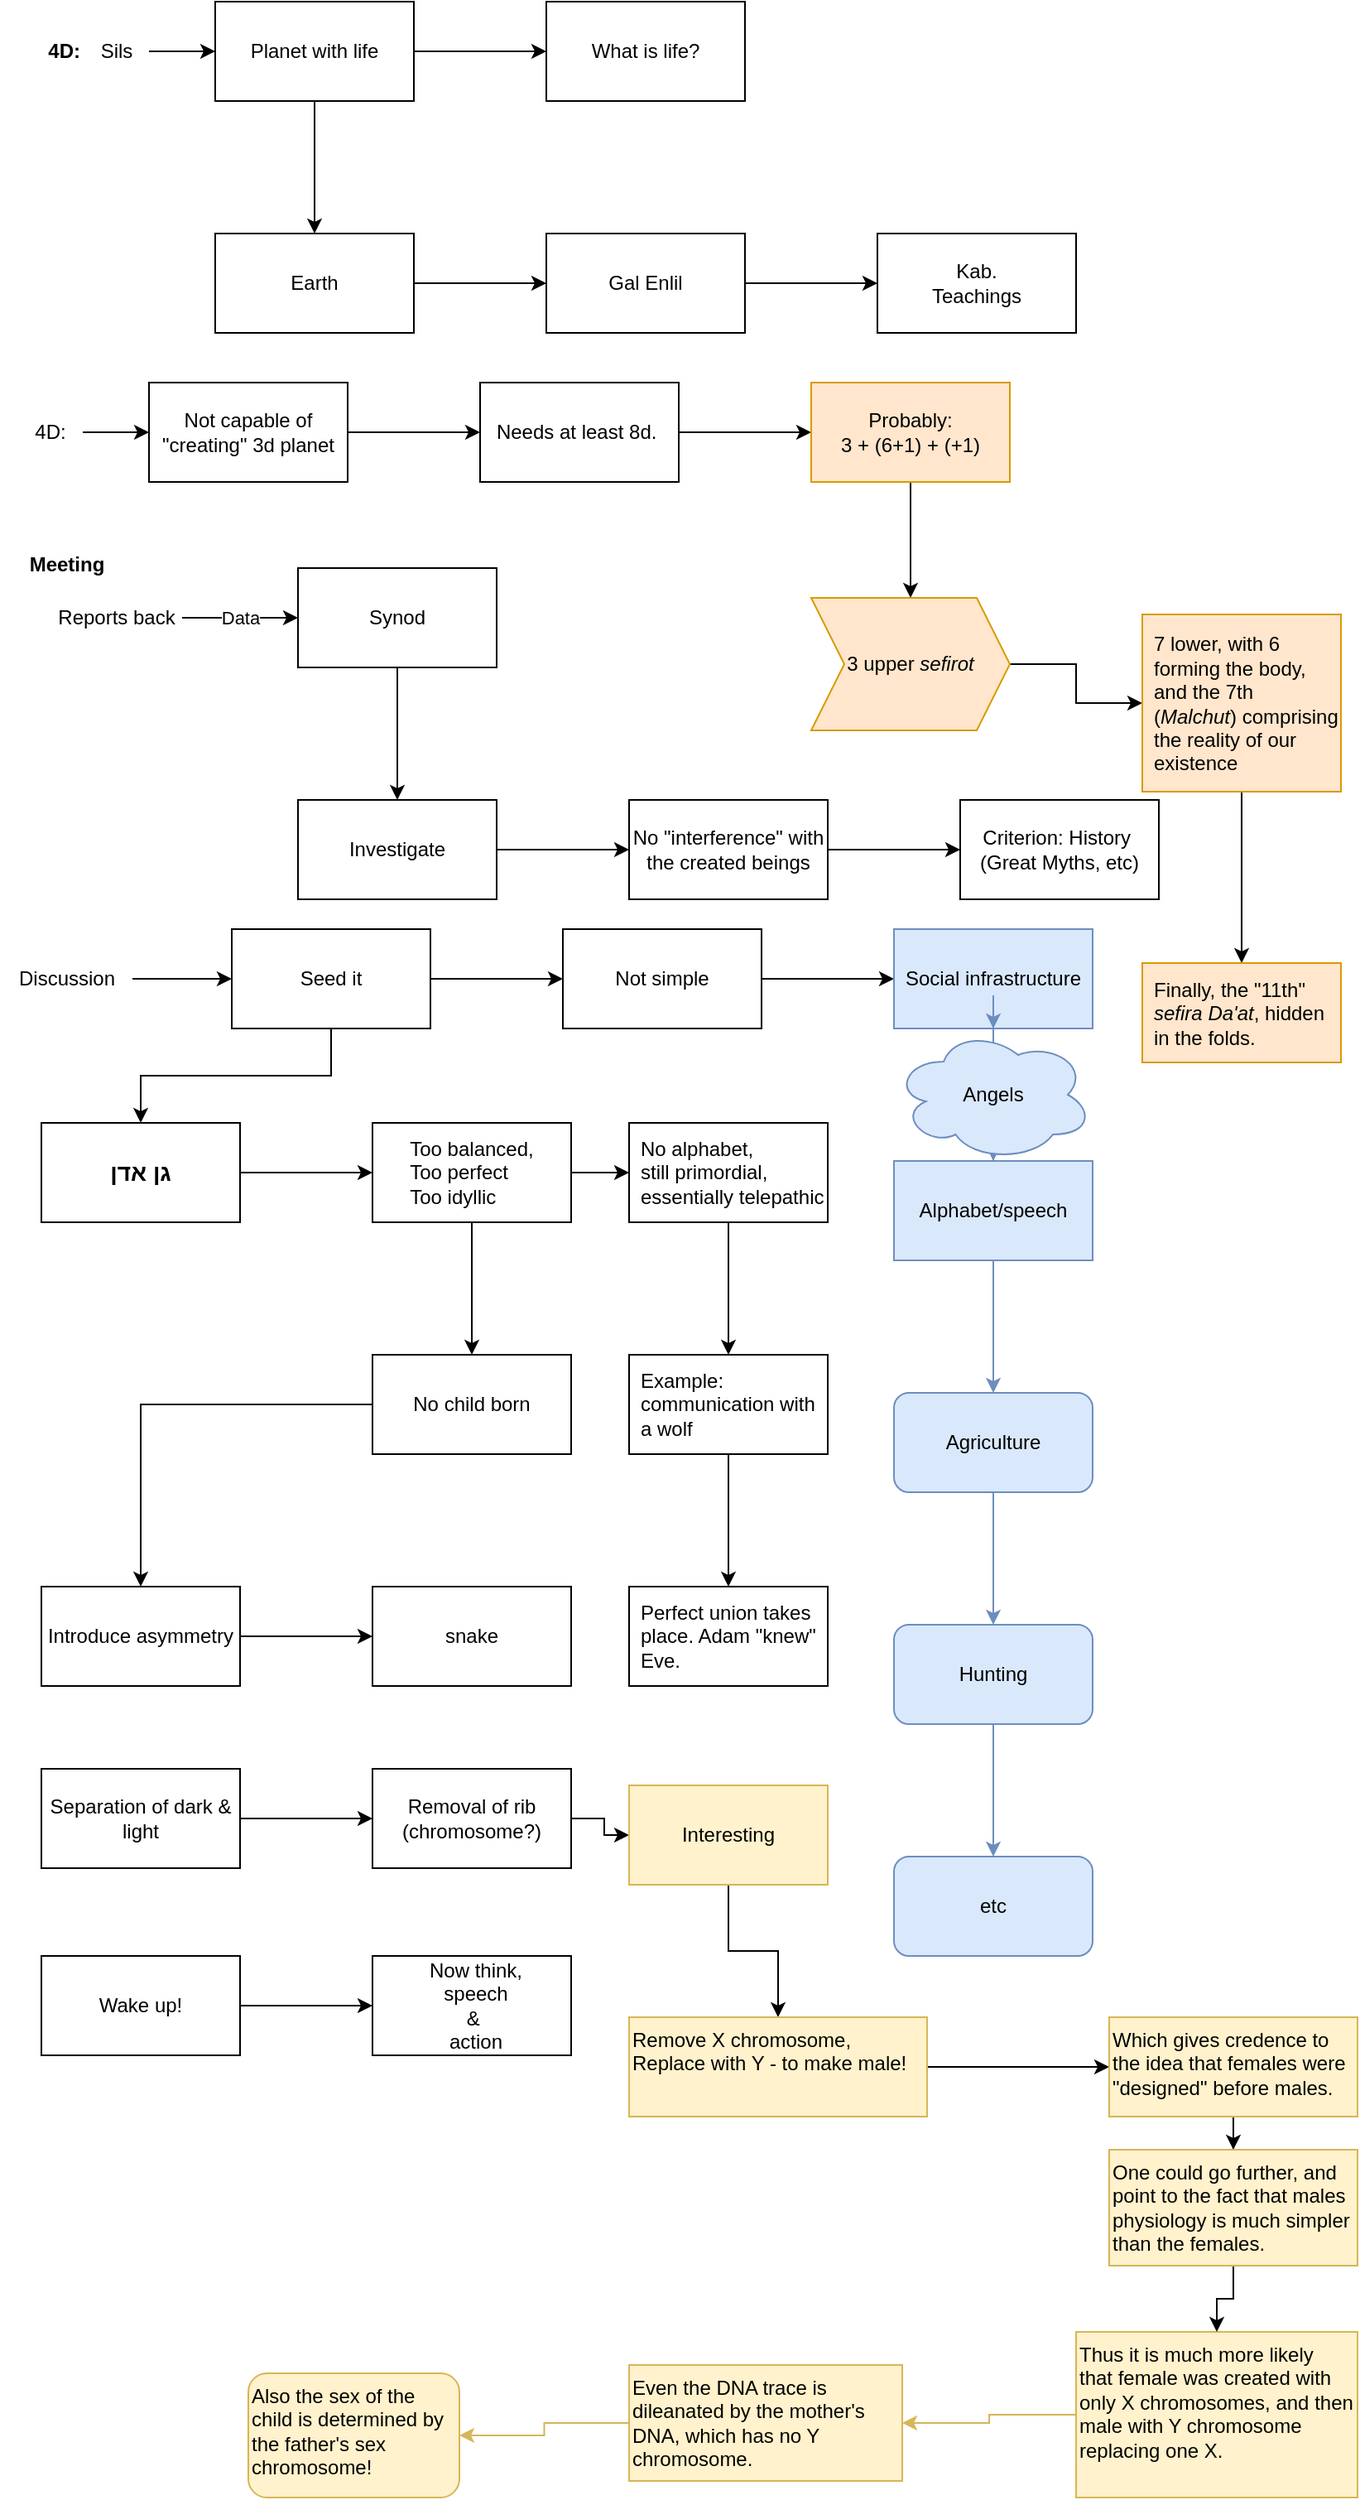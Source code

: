<mxfile version="21.2.8" type="device">
  <diagram name="Page-1" id="xgAzmN83hMOMs8MZh9ZF">
    <mxGraphModel dx="1114" dy="857" grid="1" gridSize="10" guides="1" tooltips="1" connect="1" arrows="1" fold="1" page="1" pageScale="1" pageWidth="827" pageHeight="1169" math="0" shadow="0">
      <root>
        <mxCell id="0" />
        <mxCell id="1" parent="0" />
        <mxCell id="SupRZv7JoHODwNOWzYLt-1" value="&lt;b&gt;4D:&amp;nbsp;&lt;/b&gt;" style="text;html=1;align=center;verticalAlign=middle;resizable=0;points=[];autosize=1;strokeColor=none;fillColor=none;" parent="1" vertex="1">
          <mxGeometry x="15" y="18" width="50" height="30" as="geometry" />
        </mxCell>
        <mxCell id="SupRZv7JoHODwNOWzYLt-4" value="" style="edgeStyle=orthogonalEdgeStyle;rounded=0;orthogonalLoop=1;jettySize=auto;html=1;" parent="1" source="SupRZv7JoHODwNOWzYLt-2" target="SupRZv7JoHODwNOWzYLt-3" edge="1">
          <mxGeometry relative="1" as="geometry" />
        </mxCell>
        <mxCell id="SupRZv7JoHODwNOWzYLt-2" value="Sils" style="text;html=1;align=center;verticalAlign=middle;resizable=0;points=[];autosize=1;strokeColor=none;fillColor=none;" parent="1" vertex="1">
          <mxGeometry x="50" y="18" width="40" height="30" as="geometry" />
        </mxCell>
        <mxCell id="SupRZv7JoHODwNOWzYLt-8" value="" style="edgeStyle=orthogonalEdgeStyle;rounded=0;orthogonalLoop=1;jettySize=auto;html=1;" parent="1" source="SupRZv7JoHODwNOWzYLt-3" target="SupRZv7JoHODwNOWzYLt-7" edge="1">
          <mxGeometry relative="1" as="geometry" />
        </mxCell>
        <mxCell id="SupRZv7JoHODwNOWzYLt-10" value="" style="edgeStyle=orthogonalEdgeStyle;rounded=0;orthogonalLoop=1;jettySize=auto;html=1;" parent="1" source="SupRZv7JoHODwNOWzYLt-3" target="SupRZv7JoHODwNOWzYLt-9" edge="1">
          <mxGeometry relative="1" as="geometry" />
        </mxCell>
        <mxCell id="SupRZv7JoHODwNOWzYLt-3" value="Planet with life" style="whiteSpace=wrap;html=1;" parent="1" vertex="1">
          <mxGeometry x="130" y="3" width="120" height="60" as="geometry" />
        </mxCell>
        <mxCell id="SupRZv7JoHODwNOWzYLt-7" value="What is life?" style="whiteSpace=wrap;html=1;" parent="1" vertex="1">
          <mxGeometry x="330" y="3" width="120" height="60" as="geometry" />
        </mxCell>
        <mxCell id="SupRZv7JoHODwNOWzYLt-12" value="" style="edgeStyle=orthogonalEdgeStyle;rounded=0;orthogonalLoop=1;jettySize=auto;html=1;" parent="1" source="SupRZv7JoHODwNOWzYLt-9" target="SupRZv7JoHODwNOWzYLt-11" edge="1">
          <mxGeometry relative="1" as="geometry" />
        </mxCell>
        <mxCell id="SupRZv7JoHODwNOWzYLt-9" value="Earth" style="whiteSpace=wrap;html=1;" parent="1" vertex="1">
          <mxGeometry x="130" y="143" width="120" height="60" as="geometry" />
        </mxCell>
        <mxCell id="SupRZv7JoHODwNOWzYLt-14" value="" style="edgeStyle=orthogonalEdgeStyle;rounded=0;orthogonalLoop=1;jettySize=auto;html=1;" parent="1" source="SupRZv7JoHODwNOWzYLt-11" target="SupRZv7JoHODwNOWzYLt-13" edge="1">
          <mxGeometry relative="1" as="geometry" />
        </mxCell>
        <mxCell id="SupRZv7JoHODwNOWzYLt-11" value="Gal Enlil" style="whiteSpace=wrap;html=1;" parent="1" vertex="1">
          <mxGeometry x="330" y="143" width="120" height="60" as="geometry" />
        </mxCell>
        <mxCell id="SupRZv7JoHODwNOWzYLt-13" value="Kab.&lt;br&gt;Teachings" style="whiteSpace=wrap;html=1;" parent="1" vertex="1">
          <mxGeometry x="530" y="143" width="120" height="60" as="geometry" />
        </mxCell>
        <mxCell id="SupRZv7JoHODwNOWzYLt-31" value="" style="edgeStyle=orthogonalEdgeStyle;rounded=0;orthogonalLoop=1;jettySize=auto;html=1;" parent="1" source="SupRZv7JoHODwNOWzYLt-15" target="SupRZv7JoHODwNOWzYLt-30" edge="1">
          <mxGeometry relative="1" as="geometry" />
        </mxCell>
        <mxCell id="SupRZv7JoHODwNOWzYLt-15" value="4D:" style="text;html=1;align=center;verticalAlign=middle;resizable=0;points=[];autosize=1;strokeColor=none;fillColor=none;" parent="1" vertex="1">
          <mxGeometry x="10" y="248" width="40" height="30" as="geometry" />
        </mxCell>
        <mxCell id="SupRZv7JoHODwNOWzYLt-17" value="Reports back" style="text;html=1;align=center;verticalAlign=middle;resizable=0;points=[];autosize=1;strokeColor=none;fillColor=none;" parent="1" vertex="1">
          <mxGeometry x="25" y="360" width="90" height="30" as="geometry" />
        </mxCell>
        <mxCell id="SupRZv7JoHODwNOWzYLt-46" value="" style="edgeStyle=orthogonalEdgeStyle;rounded=0;orthogonalLoop=1;jettySize=auto;html=1;" parent="1" source="SupRZv7JoHODwNOWzYLt-19" target="SupRZv7JoHODwNOWzYLt-45" edge="1">
          <mxGeometry relative="1" as="geometry" />
        </mxCell>
        <mxCell id="SupRZv7JoHODwNOWzYLt-19" value="Synod" style="whiteSpace=wrap;html=1;" parent="1" vertex="1">
          <mxGeometry x="180" y="345" width="120" height="60" as="geometry" />
        </mxCell>
        <mxCell id="SupRZv7JoHODwNOWzYLt-27" value="" style="endArrow=classic;html=1;rounded=0;entryX=0;entryY=0.5;entryDx=0;entryDy=0;" parent="1" target="SupRZv7JoHODwNOWzYLt-19" edge="1">
          <mxGeometry relative="1" as="geometry">
            <mxPoint x="110" y="375" as="sourcePoint" />
            <mxPoint x="180" y="374.5" as="targetPoint" />
          </mxGeometry>
        </mxCell>
        <mxCell id="SupRZv7JoHODwNOWzYLt-28" value="Data" style="edgeLabel;resizable=0;html=1;align=center;verticalAlign=middle;" parent="SupRZv7JoHODwNOWzYLt-27" connectable="0" vertex="1">
          <mxGeometry relative="1" as="geometry" />
        </mxCell>
        <mxCell id="SupRZv7JoHODwNOWzYLt-33" value="" style="edgeStyle=orthogonalEdgeStyle;rounded=0;orthogonalLoop=1;jettySize=auto;html=1;" parent="1" source="SupRZv7JoHODwNOWzYLt-30" target="SupRZv7JoHODwNOWzYLt-32" edge="1">
          <mxGeometry relative="1" as="geometry" />
        </mxCell>
        <mxCell id="SupRZv7JoHODwNOWzYLt-30" value="Not capable of &quot;creating&quot; 3d planet" style="whiteSpace=wrap;html=1;" parent="1" vertex="1">
          <mxGeometry x="90" y="233" width="120" height="60" as="geometry" />
        </mxCell>
        <mxCell id="SupRZv7JoHODwNOWzYLt-35" value="" style="edgeStyle=orthogonalEdgeStyle;rounded=0;orthogonalLoop=1;jettySize=auto;html=1;" parent="1" source="SupRZv7JoHODwNOWzYLt-32" target="SupRZv7JoHODwNOWzYLt-34" edge="1">
          <mxGeometry relative="1" as="geometry" />
        </mxCell>
        <mxCell id="SupRZv7JoHODwNOWzYLt-32" value="Needs at least 8d.&amp;nbsp;" style="whiteSpace=wrap;html=1;" parent="1" vertex="1">
          <mxGeometry x="290" y="233" width="120" height="60" as="geometry" />
        </mxCell>
        <mxCell id="SupRZv7JoHODwNOWzYLt-38" value="" style="edgeStyle=orthogonalEdgeStyle;rounded=0;orthogonalLoop=1;jettySize=auto;html=1;" parent="1" source="SupRZv7JoHODwNOWzYLt-34" target="SupRZv7JoHODwNOWzYLt-37" edge="1">
          <mxGeometry relative="1" as="geometry" />
        </mxCell>
        <mxCell id="SupRZv7JoHODwNOWzYLt-34" value="Probably:&lt;br&gt;3 + (6+1) + (+1)" style="whiteSpace=wrap;html=1;fillColor=#ffe6cc;strokeColor=#d79b00;" parent="1" vertex="1">
          <mxGeometry x="490" y="233" width="120" height="60" as="geometry" />
        </mxCell>
        <mxCell id="SupRZv7JoHODwNOWzYLt-42" value="" style="edgeStyle=orthogonalEdgeStyle;rounded=0;orthogonalLoop=1;jettySize=auto;html=1;" parent="1" source="SupRZv7JoHODwNOWzYLt-37" target="SupRZv7JoHODwNOWzYLt-41" edge="1">
          <mxGeometry relative="1" as="geometry" />
        </mxCell>
        <mxCell id="SupRZv7JoHODwNOWzYLt-37" value="3 upper &lt;i&gt;sefirot&lt;/i&gt;" style="shape=step;perimeter=stepPerimeter;whiteSpace=wrap;html=1;fixedSize=1;fillColor=#ffe6cc;strokeColor=#d79b00;" parent="1" vertex="1">
          <mxGeometry x="490" y="363" width="120" height="80" as="geometry" />
        </mxCell>
        <mxCell id="SupRZv7JoHODwNOWzYLt-44" value="" style="edgeStyle=orthogonalEdgeStyle;rounded=0;orthogonalLoop=1;jettySize=auto;html=1;" parent="1" source="SupRZv7JoHODwNOWzYLt-41" target="SupRZv7JoHODwNOWzYLt-43" edge="1">
          <mxGeometry relative="1" as="geometry" />
        </mxCell>
        <mxCell id="SupRZv7JoHODwNOWzYLt-41" value="7 lower, with 6 forming the body, and the 7th (&lt;i style=&quot;border-color: var(--border-color); text-align: center;&quot;&gt;Malchut&lt;/i&gt;&lt;span style=&quot;text-align: center;&quot;&gt;) comprising the reality of our existence&lt;/span&gt;" style="whiteSpace=wrap;html=1;align=left;spacingLeft=5;fillColor=#ffe6cc;strokeColor=#d79b00;" parent="1" vertex="1">
          <mxGeometry x="690" y="373" width="120" height="107" as="geometry" />
        </mxCell>
        <mxCell id="SupRZv7JoHODwNOWzYLt-43" value="Finally, the &quot;11th&quot; &lt;i&gt;sefira&lt;/i&gt;&amp;nbsp;&lt;i&gt;Da&#39;at&lt;/i&gt;, hidden in the folds." style="whiteSpace=wrap;html=1;align=left;spacingLeft=5;fillColor=#ffe6cc;strokeColor=#d79b00;" parent="1" vertex="1">
          <mxGeometry x="690" y="583.5" width="120" height="60" as="geometry" />
        </mxCell>
        <mxCell id="SupRZv7JoHODwNOWzYLt-48" value="" style="edgeStyle=orthogonalEdgeStyle;rounded=0;orthogonalLoop=1;jettySize=auto;html=1;" parent="1" source="SupRZv7JoHODwNOWzYLt-45" target="SupRZv7JoHODwNOWzYLt-47" edge="1">
          <mxGeometry relative="1" as="geometry" />
        </mxCell>
        <mxCell id="SupRZv7JoHODwNOWzYLt-45" value="Investigate" style="whiteSpace=wrap;html=1;" parent="1" vertex="1">
          <mxGeometry x="180" y="485" width="120" height="60" as="geometry" />
        </mxCell>
        <mxCell id="SupRZv7JoHODwNOWzYLt-50" value="" style="edgeStyle=orthogonalEdgeStyle;rounded=0;orthogonalLoop=1;jettySize=auto;html=1;" parent="1" source="SupRZv7JoHODwNOWzYLt-47" target="SupRZv7JoHODwNOWzYLt-49" edge="1">
          <mxGeometry relative="1" as="geometry" />
        </mxCell>
        <mxCell id="SupRZv7JoHODwNOWzYLt-47" value="No &quot;interference&quot; with the created beings" style="whiteSpace=wrap;html=1;" parent="1" vertex="1">
          <mxGeometry x="380" y="485" width="120" height="60" as="geometry" />
        </mxCell>
        <mxCell id="SupRZv7JoHODwNOWzYLt-49" value="Criterion: History&amp;nbsp;&lt;br&gt;(Great Myths, etc)" style="whiteSpace=wrap;html=1;" parent="1" vertex="1">
          <mxGeometry x="580" y="485" width="120" height="60" as="geometry" />
        </mxCell>
        <mxCell id="SupRZv7JoHODwNOWzYLt-54" value="" style="edgeStyle=orthogonalEdgeStyle;rounded=0;orthogonalLoop=1;jettySize=auto;html=1;" parent="1" source="SupRZv7JoHODwNOWzYLt-51" target="SupRZv7JoHODwNOWzYLt-53" edge="1">
          <mxGeometry relative="1" as="geometry" />
        </mxCell>
        <mxCell id="SupRZv7JoHODwNOWzYLt-51" value="Discussion" style="text;html=1;align=center;verticalAlign=middle;resizable=0;points=[];autosize=1;strokeColor=none;fillColor=none;" parent="1" vertex="1">
          <mxGeometry y="578" width="80" height="30" as="geometry" />
        </mxCell>
        <mxCell id="SupRZv7JoHODwNOWzYLt-52" value="&lt;b&gt;Meeting&lt;/b&gt;" style="text;html=1;align=center;verticalAlign=middle;resizable=0;points=[];autosize=1;strokeColor=none;fillColor=none;" parent="1" vertex="1">
          <mxGeometry x="5" y="328" width="70" height="30" as="geometry" />
        </mxCell>
        <mxCell id="SupRZv7JoHODwNOWzYLt-56" value="" style="edgeStyle=orthogonalEdgeStyle;rounded=0;orthogonalLoop=1;jettySize=auto;html=1;" parent="1" source="SupRZv7JoHODwNOWzYLt-53" target="SupRZv7JoHODwNOWzYLt-55" edge="1">
          <mxGeometry relative="1" as="geometry" />
        </mxCell>
        <mxCell id="SupRZv7JoHODwNOWzYLt-70" value="" style="edgeStyle=orthogonalEdgeStyle;rounded=0;orthogonalLoop=1;jettySize=auto;html=1;" parent="1" source="SupRZv7JoHODwNOWzYLt-53" target="SupRZv7JoHODwNOWzYLt-69" edge="1">
          <mxGeometry relative="1" as="geometry" />
        </mxCell>
        <mxCell id="SupRZv7JoHODwNOWzYLt-53" value="Seed it&lt;br&gt;" style="whiteSpace=wrap;html=1;" parent="1" vertex="1">
          <mxGeometry x="140" y="563" width="120" height="60" as="geometry" />
        </mxCell>
        <mxCell id="SupRZv7JoHODwNOWzYLt-58" value="" style="edgeStyle=orthogonalEdgeStyle;rounded=0;orthogonalLoop=1;jettySize=auto;html=1;" parent="1" source="SupRZv7JoHODwNOWzYLt-55" target="SupRZv7JoHODwNOWzYLt-57" edge="1">
          <mxGeometry relative="1" as="geometry" />
        </mxCell>
        <mxCell id="SupRZv7JoHODwNOWzYLt-55" value="Not simple" style="whiteSpace=wrap;html=1;" parent="1" vertex="1">
          <mxGeometry x="340" y="563" width="120" height="60" as="geometry" />
        </mxCell>
        <mxCell id="SupRZv7JoHODwNOWzYLt-60" value="" style="edgeStyle=orthogonalEdgeStyle;rounded=0;orthogonalLoop=1;jettySize=auto;html=1;fillColor=#dae8fc;strokeColor=#6c8ebf;" parent="1" source="SupRZv7JoHODwNOWzYLt-67" target="SupRZv7JoHODwNOWzYLt-59" edge="1">
          <mxGeometry relative="1" as="geometry" />
        </mxCell>
        <mxCell id="SupRZv7JoHODwNOWzYLt-57" value="Social infrastructure" style="whiteSpace=wrap;html=1;fillColor=#dae8fc;strokeColor=#6c8ebf;" parent="1" vertex="1">
          <mxGeometry x="540" y="563" width="120" height="60" as="geometry" />
        </mxCell>
        <mxCell id="SupRZv7JoHODwNOWzYLt-62" value="" style="edgeStyle=orthogonalEdgeStyle;rounded=0;orthogonalLoop=1;jettySize=auto;html=1;fillColor=#dae8fc;strokeColor=#6c8ebf;" parent="1" source="SupRZv7JoHODwNOWzYLt-59" target="SupRZv7JoHODwNOWzYLt-61" edge="1">
          <mxGeometry relative="1" as="geometry" />
        </mxCell>
        <mxCell id="SupRZv7JoHODwNOWzYLt-59" value="Alphabet/speech" style="whiteSpace=wrap;html=1;fillColor=#dae8fc;strokeColor=#6c8ebf;" parent="1" vertex="1">
          <mxGeometry x="540" y="703" width="120" height="60" as="geometry" />
        </mxCell>
        <mxCell id="SupRZv7JoHODwNOWzYLt-64" value="" style="edgeStyle=orthogonalEdgeStyle;rounded=0;orthogonalLoop=1;jettySize=auto;html=1;fillColor=#dae8fc;strokeColor=#6c8ebf;" parent="1" source="SupRZv7JoHODwNOWzYLt-61" target="SupRZv7JoHODwNOWzYLt-63" edge="1">
          <mxGeometry relative="1" as="geometry" />
        </mxCell>
        <mxCell id="SupRZv7JoHODwNOWzYLt-61" value="Agriculture" style="rounded=1;whiteSpace=wrap;html=1;fillColor=#dae8fc;strokeColor=#6c8ebf;" parent="1" vertex="1">
          <mxGeometry x="540" y="843" width="120" height="60" as="geometry" />
        </mxCell>
        <mxCell id="SupRZv7JoHODwNOWzYLt-66" value="" style="edgeStyle=orthogonalEdgeStyle;rounded=0;orthogonalLoop=1;jettySize=auto;html=1;fillColor=#dae8fc;strokeColor=#6c8ebf;" parent="1" source="SupRZv7JoHODwNOWzYLt-63" target="SupRZv7JoHODwNOWzYLt-65" edge="1">
          <mxGeometry relative="1" as="geometry" />
        </mxCell>
        <mxCell id="SupRZv7JoHODwNOWzYLt-63" value="Hunting" style="whiteSpace=wrap;html=1;rounded=1;fillColor=#dae8fc;strokeColor=#6c8ebf;" parent="1" vertex="1">
          <mxGeometry x="540" y="983" width="120" height="60" as="geometry" />
        </mxCell>
        <mxCell id="SupRZv7JoHODwNOWzYLt-65" value="etc" style="whiteSpace=wrap;html=1;rounded=1;fillColor=#dae8fc;strokeColor=#6c8ebf;" parent="1" vertex="1">
          <mxGeometry x="540" y="1123" width="120" height="60" as="geometry" />
        </mxCell>
        <mxCell id="SupRZv7JoHODwNOWzYLt-68" value="" style="edgeStyle=orthogonalEdgeStyle;rounded=0;orthogonalLoop=1;jettySize=auto;html=1;fillColor=#dae8fc;strokeColor=#6c8ebf;" parent="1" source="SupRZv7JoHODwNOWzYLt-57" target="SupRZv7JoHODwNOWzYLt-67" edge="1">
          <mxGeometry relative="1" as="geometry">
            <mxPoint x="600" y="623" as="sourcePoint" />
            <mxPoint x="600" y="703" as="targetPoint" />
          </mxGeometry>
        </mxCell>
        <mxCell id="SupRZv7JoHODwNOWzYLt-67" value="Angels" style="ellipse;shape=cloud;whiteSpace=wrap;html=1;fillColor=#dae8fc;strokeColor=#6c8ebf;" parent="1" vertex="1">
          <mxGeometry x="540" y="623" width="120" height="80" as="geometry" />
        </mxCell>
        <mxCell id="SupRZv7JoHODwNOWzYLt-72" value="" style="edgeStyle=orthogonalEdgeStyle;rounded=0;orthogonalLoop=1;jettySize=auto;html=1;" parent="1" source="SupRZv7JoHODwNOWzYLt-69" target="SupRZv7JoHODwNOWzYLt-71" edge="1">
          <mxGeometry relative="1" as="geometry" />
        </mxCell>
        <mxCell id="SupRZv7JoHODwNOWzYLt-69" value="&lt;b&gt;&lt;font style=&quot;font-size: 14px;&quot;&gt;גן אדן&lt;/font&gt;&lt;/b&gt;" style="whiteSpace=wrap;html=1;" parent="1" vertex="1">
          <mxGeometry x="25" y="680" width="120" height="60" as="geometry" />
        </mxCell>
        <mxCell id="SupRZv7JoHODwNOWzYLt-74" value="" style="edgeStyle=orthogonalEdgeStyle;rounded=0;orthogonalLoop=1;jettySize=auto;html=1;" parent="1" source="SupRZv7JoHODwNOWzYLt-71" target="SupRZv7JoHODwNOWzYLt-73" edge="1">
          <mxGeometry relative="1" as="geometry" />
        </mxCell>
        <mxCell id="SupRZv7JoHODwNOWzYLt-83" value="" style="edgeStyle=orthogonalEdgeStyle;rounded=0;orthogonalLoop=1;jettySize=auto;html=1;" parent="1" source="SupRZv7JoHODwNOWzYLt-71" target="SupRZv7JoHODwNOWzYLt-82" edge="1">
          <mxGeometry relative="1" as="geometry" />
        </mxCell>
        <mxCell id="SupRZv7JoHODwNOWzYLt-71" value="Too balanced,&lt;br&gt;&lt;div style=&quot;text-align: left;&quot;&gt;&lt;span style=&quot;background-color: initial;&quot;&gt;Too perfect&lt;/span&gt;&lt;/div&gt;&lt;div style=&quot;text-align: left;&quot;&gt;&lt;span style=&quot;background-color: initial;&quot;&gt;Too idyllic&lt;/span&gt;&lt;/div&gt;" style="whiteSpace=wrap;html=1;" parent="1" vertex="1">
          <mxGeometry x="225" y="680" width="120" height="60" as="geometry" />
        </mxCell>
        <mxCell id="SupRZv7JoHODwNOWzYLt-76" value="" style="edgeStyle=orthogonalEdgeStyle;rounded=0;orthogonalLoop=1;jettySize=auto;html=1;" parent="1" source="SupRZv7JoHODwNOWzYLt-73" target="SupRZv7JoHODwNOWzYLt-75" edge="1">
          <mxGeometry relative="1" as="geometry" />
        </mxCell>
        <mxCell id="SupRZv7JoHODwNOWzYLt-73" value="No child born" style="whiteSpace=wrap;html=1;" parent="1" vertex="1">
          <mxGeometry x="225" y="820" width="120" height="60" as="geometry" />
        </mxCell>
        <mxCell id="SupRZv7JoHODwNOWzYLt-78" value="" style="edgeStyle=orthogonalEdgeStyle;rounded=0;orthogonalLoop=1;jettySize=auto;html=1;" parent="1" source="SupRZv7JoHODwNOWzYLt-75" target="SupRZv7JoHODwNOWzYLt-77" edge="1">
          <mxGeometry relative="1" as="geometry" />
        </mxCell>
        <mxCell id="SupRZv7JoHODwNOWzYLt-75" value="Introduce asymmetry" style="whiteSpace=wrap;html=1;" parent="1" vertex="1">
          <mxGeometry x="25" y="960" width="120" height="60" as="geometry" />
        </mxCell>
        <mxCell id="SupRZv7JoHODwNOWzYLt-77" value="snake" style="whiteSpace=wrap;html=1;" parent="1" vertex="1">
          <mxGeometry x="225" y="960" width="120" height="60" as="geometry" />
        </mxCell>
        <mxCell id="SupRZv7JoHODwNOWzYLt-81" value="" style="edgeStyle=orthogonalEdgeStyle;rounded=0;orthogonalLoop=1;jettySize=auto;html=1;" parent="1" source="SupRZv7JoHODwNOWzYLt-79" target="SupRZv7JoHODwNOWzYLt-80" edge="1">
          <mxGeometry relative="1" as="geometry" />
        </mxCell>
        <mxCell id="SupRZv7JoHODwNOWzYLt-79" value="Separation of dark &amp;amp; light" style="whiteSpace=wrap;html=1;" parent="1" vertex="1">
          <mxGeometry x="25" y="1070" width="120" height="60" as="geometry" />
        </mxCell>
        <mxCell id="SupRZv7JoHODwNOWzYLt-92" value="" style="edgeStyle=orthogonalEdgeStyle;rounded=0;orthogonalLoop=1;jettySize=auto;html=1;" parent="1" source="SupRZv7JoHODwNOWzYLt-80" target="SupRZv7JoHODwNOWzYLt-91" edge="1">
          <mxGeometry relative="1" as="geometry" />
        </mxCell>
        <mxCell id="SupRZv7JoHODwNOWzYLt-80" value="Removal of rib (chromosome?)" style="whiteSpace=wrap;html=1;" parent="1" vertex="1">
          <mxGeometry x="225" y="1070" width="120" height="60" as="geometry" />
        </mxCell>
        <mxCell id="SupRZv7JoHODwNOWzYLt-85" value="" style="edgeStyle=orthogonalEdgeStyle;rounded=0;orthogonalLoop=1;jettySize=auto;html=1;" parent="1" source="SupRZv7JoHODwNOWzYLt-82" target="SupRZv7JoHODwNOWzYLt-84" edge="1">
          <mxGeometry relative="1" as="geometry" />
        </mxCell>
        <mxCell id="SupRZv7JoHODwNOWzYLt-82" value="No alphabet,&lt;br&gt;&lt;div style=&quot;&quot;&gt;&lt;span style=&quot;background-color: initial;&quot;&gt;still primordial,&lt;/span&gt;&lt;/div&gt;&lt;div style=&quot;&quot;&gt;&lt;span style=&quot;background-color: initial;&quot;&gt;essentially telepathic&lt;/span&gt;&lt;/div&gt;" style="whiteSpace=wrap;html=1;align=left;spacingLeft=5;" parent="1" vertex="1">
          <mxGeometry x="380" y="680" width="120" height="60" as="geometry" />
        </mxCell>
        <mxCell id="SupRZv7JoHODwNOWzYLt-87" value="" style="edgeStyle=orthogonalEdgeStyle;rounded=0;orthogonalLoop=1;jettySize=auto;html=1;" parent="1" source="SupRZv7JoHODwNOWzYLt-84" target="SupRZv7JoHODwNOWzYLt-86" edge="1">
          <mxGeometry relative="1" as="geometry" />
        </mxCell>
        <mxCell id="SupRZv7JoHODwNOWzYLt-84" value="Example: communication with a wolf" style="whiteSpace=wrap;html=1;align=left;spacingLeft=5;" parent="1" vertex="1">
          <mxGeometry x="380" y="820" width="120" height="60" as="geometry" />
        </mxCell>
        <mxCell id="SupRZv7JoHODwNOWzYLt-86" value="Perfect union takes place. Adam &quot;knew&quot; Eve." style="whiteSpace=wrap;html=1;align=left;spacingLeft=5;" parent="1" vertex="1">
          <mxGeometry x="380" y="960" width="120" height="60" as="geometry" />
        </mxCell>
        <mxCell id="SupRZv7JoHODwNOWzYLt-90" value="" style="edgeStyle=orthogonalEdgeStyle;rounded=0;orthogonalLoop=1;jettySize=auto;html=1;" parent="1" source="SupRZv7JoHODwNOWzYLt-88" target="SupRZv7JoHODwNOWzYLt-89" edge="1">
          <mxGeometry relative="1" as="geometry" />
        </mxCell>
        <mxCell id="SupRZv7JoHODwNOWzYLt-88" value="Wake up!" style="whiteSpace=wrap;html=1;" parent="1" vertex="1">
          <mxGeometry x="25" y="1183" width="120" height="60" as="geometry" />
        </mxCell>
        <mxCell id="SupRZv7JoHODwNOWzYLt-89" value="Now think,&lt;br&gt;&lt;div style=&quot;&quot;&gt;&lt;span style=&quot;background-color: initial;&quot;&gt;speech&lt;/span&gt;&lt;/div&gt;&lt;div style=&quot;&quot;&gt;&lt;span style=&quot;background-color: initial;&quot;&gt;&amp;amp;&amp;nbsp;&lt;/span&gt;&lt;/div&gt;&lt;div style=&quot;&quot;&gt;action&lt;/div&gt;" style="whiteSpace=wrap;html=1;align=center;spacingLeft=5;" parent="1" vertex="1">
          <mxGeometry x="225" y="1183" width="120" height="60" as="geometry" />
        </mxCell>
        <mxCell id="SupRZv7JoHODwNOWzYLt-94" value="" style="edgeStyle=orthogonalEdgeStyle;rounded=0;orthogonalLoop=1;jettySize=auto;html=1;" parent="1" source="SupRZv7JoHODwNOWzYLt-91" target="SupRZv7JoHODwNOWzYLt-93" edge="1">
          <mxGeometry relative="1" as="geometry" />
        </mxCell>
        <mxCell id="SupRZv7JoHODwNOWzYLt-91" value="Interesting" style="whiteSpace=wrap;html=1;fillColor=#fff2cc;strokeColor=#d6b656;" parent="1" vertex="1">
          <mxGeometry x="380" y="1080" width="120" height="60" as="geometry" />
        </mxCell>
        <mxCell id="SupRZv7JoHODwNOWzYLt-98" value="" style="edgeStyle=orthogonalEdgeStyle;rounded=0;orthogonalLoop=1;jettySize=auto;html=1;" parent="1" source="SupRZv7JoHODwNOWzYLt-93" target="SupRZv7JoHODwNOWzYLt-97" edge="1">
          <mxGeometry relative="1" as="geometry" />
        </mxCell>
        <mxCell id="SupRZv7JoHODwNOWzYLt-93" value="Remove X chromosome,&amp;nbsp;&lt;br&gt;Replace with Y - to make male!&amp;nbsp;" style="whiteSpace=wrap;html=1;align=left;horizontal=1;verticalAlign=top;fillColor=#fff2cc;strokeColor=#d6b656;" parent="1" vertex="1">
          <mxGeometry x="380" y="1220" width="180" height="60" as="geometry" />
        </mxCell>
        <mxCell id="SupRZv7JoHODwNOWzYLt-103" value="" style="edgeStyle=orthogonalEdgeStyle;rounded=0;orthogonalLoop=1;jettySize=auto;html=1;fillColor=#fff2cc;strokeColor=#d6b656;" parent="1" source="SupRZv7JoHODwNOWzYLt-95" target="SupRZv7JoHODwNOWzYLt-102" edge="1">
          <mxGeometry relative="1" as="geometry" />
        </mxCell>
        <mxCell id="SupRZv7JoHODwNOWzYLt-95" value="Thus it is much more likely&amp;nbsp; that female was created with only X chromosomes, and then male with Y chromosome replacing one X." style="whiteSpace=wrap;html=1;align=left;verticalAlign=top;fillColor=#fff2cc;strokeColor=#d6b656;" parent="1" vertex="1">
          <mxGeometry x="650" y="1410" width="170" height="100" as="geometry" />
        </mxCell>
        <mxCell id="SupRZv7JoHODwNOWzYLt-100" value="" style="edgeStyle=orthogonalEdgeStyle;rounded=0;orthogonalLoop=1;jettySize=auto;html=1;" parent="1" source="SupRZv7JoHODwNOWzYLt-97" target="SupRZv7JoHODwNOWzYLt-99" edge="1">
          <mxGeometry relative="1" as="geometry" />
        </mxCell>
        <mxCell id="SupRZv7JoHODwNOWzYLt-97" value="Which gives credence to the idea that females were &quot;designed&quot; before males." style="whiteSpace=wrap;html=1;align=left;verticalAlign=top;fillColor=#fff2cc;strokeColor=#d6b656;" parent="1" vertex="1">
          <mxGeometry x="670" y="1220" width="150" height="60" as="geometry" />
        </mxCell>
        <mxCell id="SupRZv7JoHODwNOWzYLt-101" value="" style="edgeStyle=orthogonalEdgeStyle;rounded=0;orthogonalLoop=1;jettySize=auto;html=1;" parent="1" source="SupRZv7JoHODwNOWzYLt-99" target="SupRZv7JoHODwNOWzYLt-95" edge="1">
          <mxGeometry relative="1" as="geometry" />
        </mxCell>
        <mxCell id="SupRZv7JoHODwNOWzYLt-99" value="One could go further, and point to the fact that males physiology is much simpler than the females.&amp;nbsp;" style="whiteSpace=wrap;html=1;align=left;verticalAlign=top;fillColor=#fff2cc;strokeColor=#d6b656;" parent="1" vertex="1">
          <mxGeometry x="670" y="1300" width="150" height="70" as="geometry" />
        </mxCell>
        <mxCell id="SupRZv7JoHODwNOWzYLt-105" value="" style="edgeStyle=orthogonalEdgeStyle;rounded=0;orthogonalLoop=1;jettySize=auto;html=1;fillColor=#fff2cc;strokeColor=#d6b656;" parent="1" source="SupRZv7JoHODwNOWzYLt-102" target="SupRZv7JoHODwNOWzYLt-104" edge="1">
          <mxGeometry relative="1" as="geometry" />
        </mxCell>
        <mxCell id="SupRZv7JoHODwNOWzYLt-102" value="Even the DNA trace is dileanated by the mother&#39;s DNA, which has no Y chromosome." style="whiteSpace=wrap;html=1;align=left;verticalAlign=top;fillColor=#fff2cc;strokeColor=#d6b656;" parent="1" vertex="1">
          <mxGeometry x="380" y="1430" width="165" height="70" as="geometry" />
        </mxCell>
        <mxCell id="SupRZv7JoHODwNOWzYLt-104" value="Also the sex of the child is determined by the father&#39;s sex chromosome!" style="rounded=1;whiteSpace=wrap;html=1;align=left;verticalAlign=top;fillColor=#fff2cc;strokeColor=#d6b656;" parent="1" vertex="1">
          <mxGeometry x="150" y="1435" width="127.5" height="75" as="geometry" />
        </mxCell>
      </root>
    </mxGraphModel>
  </diagram>
</mxfile>
